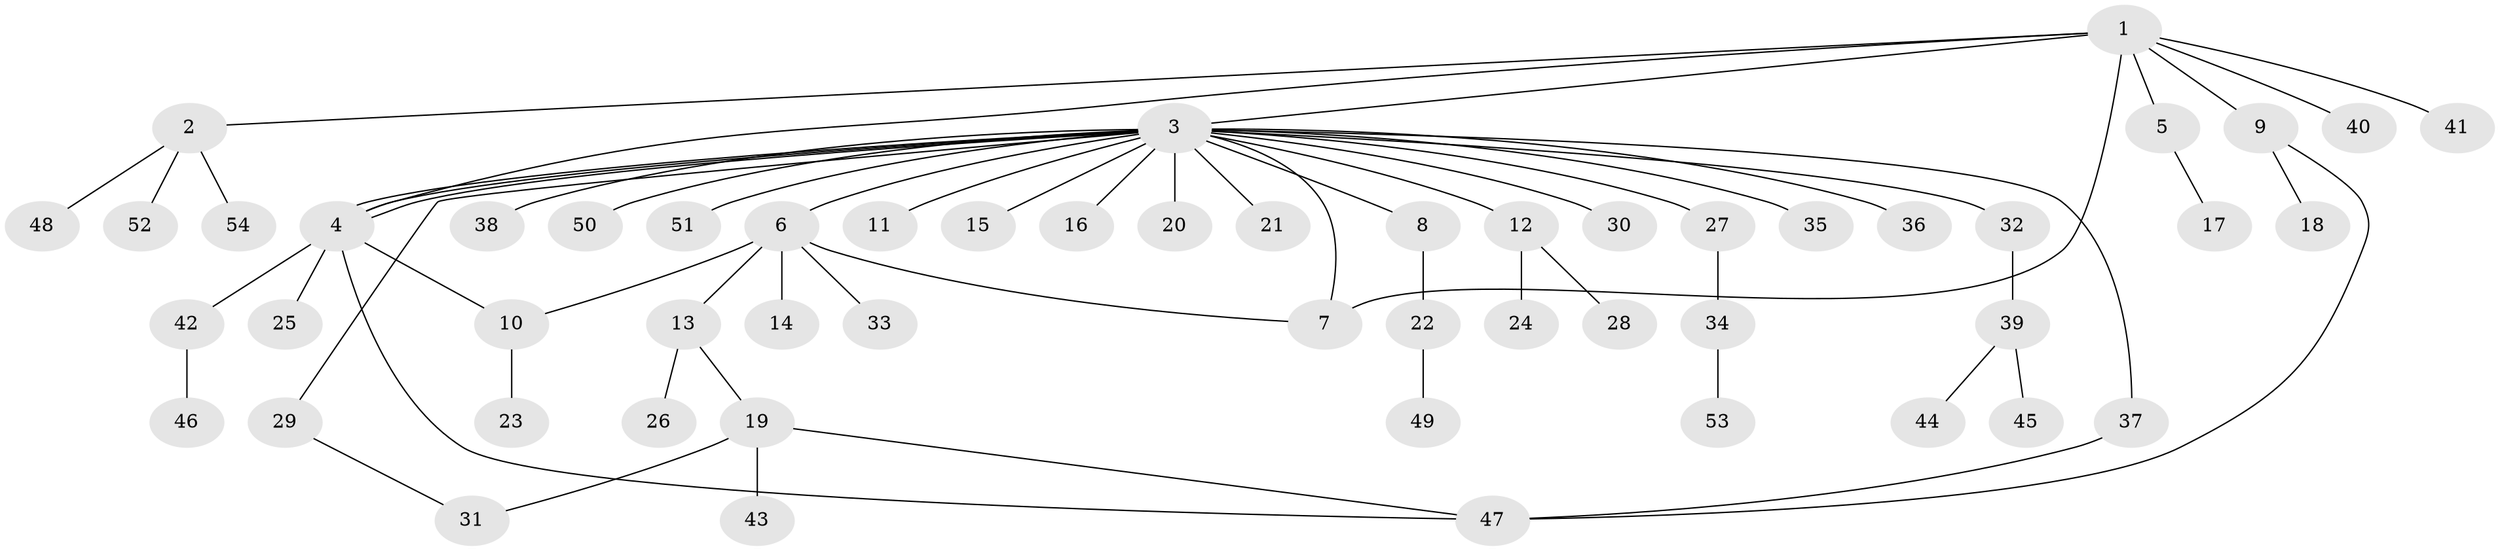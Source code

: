 // coarse degree distribution, {1: 0.875, 12: 0.0625, 4: 0.0625}
// Generated by graph-tools (version 1.1) at 2025/51/03/04/25 21:51:34]
// undirected, 54 vertices, 63 edges
graph export_dot {
graph [start="1"]
  node [color=gray90,style=filled];
  1;
  2;
  3;
  4;
  5;
  6;
  7;
  8;
  9;
  10;
  11;
  12;
  13;
  14;
  15;
  16;
  17;
  18;
  19;
  20;
  21;
  22;
  23;
  24;
  25;
  26;
  27;
  28;
  29;
  30;
  31;
  32;
  33;
  34;
  35;
  36;
  37;
  38;
  39;
  40;
  41;
  42;
  43;
  44;
  45;
  46;
  47;
  48;
  49;
  50;
  51;
  52;
  53;
  54;
  1 -- 2;
  1 -- 3;
  1 -- 4;
  1 -- 5;
  1 -- 7;
  1 -- 9;
  1 -- 40;
  1 -- 41;
  2 -- 48;
  2 -- 52;
  2 -- 54;
  3 -- 4;
  3 -- 4;
  3 -- 4;
  3 -- 6;
  3 -- 7;
  3 -- 8;
  3 -- 11;
  3 -- 12;
  3 -- 15;
  3 -- 16;
  3 -- 20;
  3 -- 21;
  3 -- 27;
  3 -- 29;
  3 -- 30;
  3 -- 32;
  3 -- 35;
  3 -- 36;
  3 -- 37;
  3 -- 38;
  3 -- 50;
  3 -- 51;
  4 -- 10;
  4 -- 25;
  4 -- 42;
  4 -- 47;
  5 -- 17;
  6 -- 7;
  6 -- 10;
  6 -- 13;
  6 -- 14;
  6 -- 33;
  8 -- 22;
  9 -- 18;
  9 -- 47;
  10 -- 23;
  12 -- 24;
  12 -- 28;
  13 -- 19;
  13 -- 26;
  19 -- 31;
  19 -- 43;
  19 -- 47;
  22 -- 49;
  27 -- 34;
  29 -- 31;
  32 -- 39;
  34 -- 53;
  37 -- 47;
  39 -- 44;
  39 -- 45;
  42 -- 46;
}
